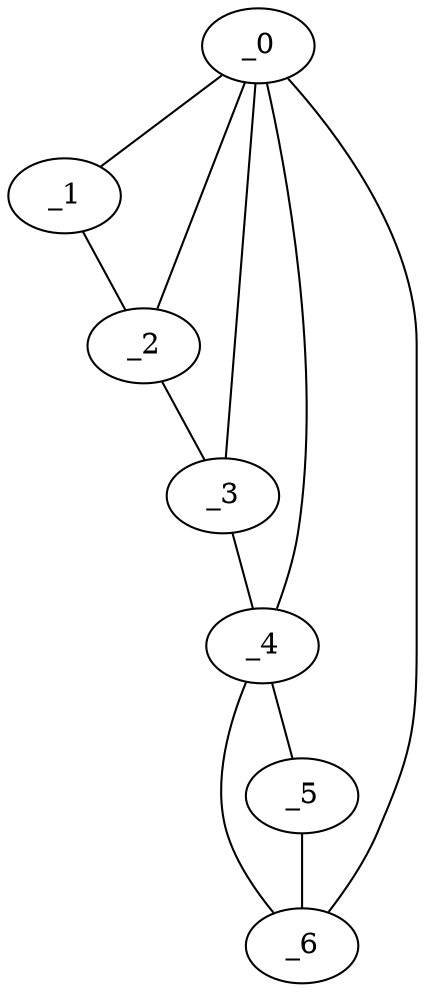 graph "obj35__120.gxl" {
	_0	 [x=3,
		y=65];
	_1	 [x=4,
		y=58];
	_0 -- _1	 [valence=1];
	_2	 [x=15,
		y=48];
	_0 -- _2	 [valence=2];
	_3	 [x=32,
		y=44];
	_0 -- _3	 [valence=2];
	_4	 [x=44,
		y=42];
	_0 -- _4	 [valence=2];
	_6	 [x=126,
		y=67];
	_0 -- _6	 [valence=1];
	_1 -- _2	 [valence=1];
	_2 -- _3	 [valence=1];
	_3 -- _4	 [valence=1];
	_5	 [x=126,
		y=58];
	_4 -- _5	 [valence=1];
	_4 -- _6	 [valence=2];
	_5 -- _6	 [valence=1];
}
